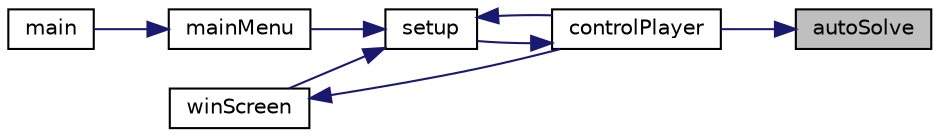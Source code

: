 digraph "autoSolve"
{
 // LATEX_PDF_SIZE
  edge [fontname="Helvetica",fontsize="10",labelfontname="Helvetica",labelfontsize="10"];
  node [fontname="Helvetica",fontsize="10",shape=record];
  rankdir="RL";
  Node1 [label="autoSolve",height=0.2,width=0.4,color="black", fillcolor="grey75", style="filled", fontcolor="black",tooltip="Autosolves the maze by following a branch back to the main path, reversing the instructions of the ma..."];
  Node1 -> Node2 [dir="back",color="midnightblue",fontsize="10",style="solid",fontname="Helvetica"];
  Node2 [label="controlPlayer",height=0.2,width=0.4,color="black", fillcolor="white", style="filled",URL="$player_control_8cpp.html#a59466cadf0833e66779d56c593e9cfaf",tooltip="Takes in player movement and checks its validity. If the move is not invalid change the x,..."];
  Node2 -> Node3 [dir="back",color="midnightblue",fontsize="10",style="solid",fontname="Helvetica"];
  Node3 [label="setup",height=0.2,width=0.4,color="black", fillcolor="white", style="filled",URL="$board_creation_8cpp.html#a8fe1d4553f748a66bafe782483ab0817",tooltip="A setup function before calling in the board creation. Makes a dynamic matrix and variables that will..."];
  Node3 -> Node2 [dir="back",color="midnightblue",fontsize="10",style="solid",fontname="Helvetica"];
  Node3 -> Node4 [dir="back",color="midnightblue",fontsize="10",style="solid",fontname="Helvetica"];
  Node4 [label="mainMenu",height=0.2,width=0.4,color="black", fillcolor="white", style="filled",URL="$main_menu_8cpp.html#ab3002fe8e0074c9e2ecb5b835e5e819f",tooltip="The main menu which holds every other menu and the maze itself"];
  Node4 -> Node5 [dir="back",color="midnightblue",fontsize="10",style="solid",fontname="Helvetica"];
  Node5 [label="main",height=0.2,width=0.4,color="black", fillcolor="white", style="filled",URL="$main_8cpp.html#ae66f6b31b5ad750f1fe042a706a4e3d4",tooltip="The main function"];
  Node3 -> Node6 [dir="back",color="midnightblue",fontsize="10",style="solid",fontname="Helvetica"];
  Node6 [label="winScreen",height=0.2,width=0.4,color="black", fillcolor="white", style="filled",URL="$player_control_8cpp.html#a1977dc8c65ec26b6e2013d032daa7aae",tooltip="Redirects the user to the win screen and prompts them to try another maze"];
  Node6 -> Node2 [dir="back",color="midnightblue",fontsize="10",style="solid",fontname="Helvetica"];
}
